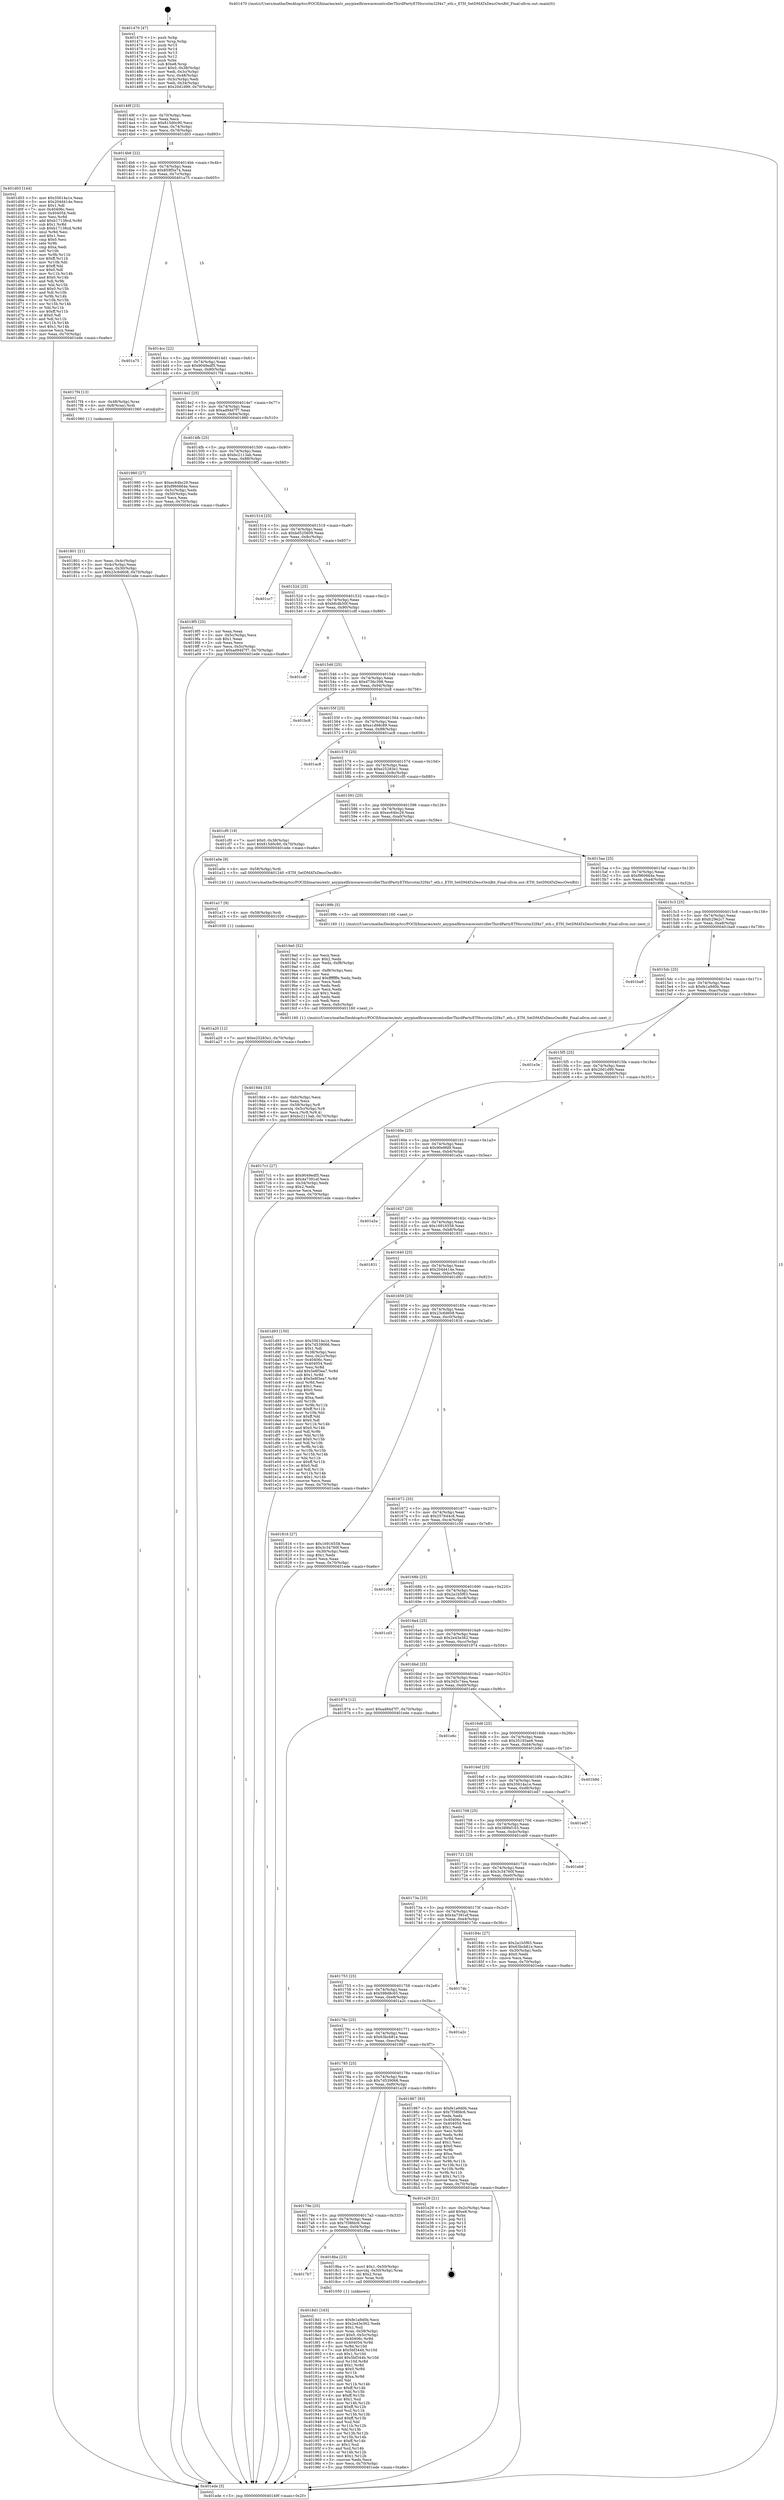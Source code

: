 digraph "0x401470" {
  label = "0x401470 (/mnt/c/Users/mathe/Desktop/tcc/POCII/binaries/extr_anypixelfirmwarecontrollerThirdPartyETHsrcstm32f4x7_eth.c_ETH_SetDMATxDescOwnBit_Final-ollvm.out::main(0))"
  labelloc = "t"
  node[shape=record]

  Entry [label="",width=0.3,height=0.3,shape=circle,fillcolor=black,style=filled]
  "0x40149f" [label="{
     0x40149f [23]\l
     | [instrs]\l
     &nbsp;&nbsp;0x40149f \<+3\>: mov -0x70(%rbp),%eax\l
     &nbsp;&nbsp;0x4014a2 \<+2\>: mov %eax,%ecx\l
     &nbsp;&nbsp;0x4014a4 \<+6\>: sub $0x815d0c90,%ecx\l
     &nbsp;&nbsp;0x4014aa \<+3\>: mov %eax,-0x74(%rbp)\l
     &nbsp;&nbsp;0x4014ad \<+3\>: mov %ecx,-0x78(%rbp)\l
     &nbsp;&nbsp;0x4014b0 \<+6\>: je 0000000000401d03 \<main+0x893\>\l
  }"]
  "0x401d03" [label="{
     0x401d03 [144]\l
     | [instrs]\l
     &nbsp;&nbsp;0x401d03 \<+5\>: mov $0x35614a1e,%eax\l
     &nbsp;&nbsp;0x401d08 \<+5\>: mov $0x204d414e,%ecx\l
     &nbsp;&nbsp;0x401d0d \<+2\>: mov $0x1,%dl\l
     &nbsp;&nbsp;0x401d0f \<+7\>: mov 0x40406c,%esi\l
     &nbsp;&nbsp;0x401d16 \<+7\>: mov 0x404054,%edi\l
     &nbsp;&nbsp;0x401d1d \<+3\>: mov %esi,%r8d\l
     &nbsp;&nbsp;0x401d20 \<+7\>: add $0xb17138cd,%r8d\l
     &nbsp;&nbsp;0x401d27 \<+4\>: sub $0x1,%r8d\l
     &nbsp;&nbsp;0x401d2b \<+7\>: sub $0xb17138cd,%r8d\l
     &nbsp;&nbsp;0x401d32 \<+4\>: imul %r8d,%esi\l
     &nbsp;&nbsp;0x401d36 \<+3\>: and $0x1,%esi\l
     &nbsp;&nbsp;0x401d39 \<+3\>: cmp $0x0,%esi\l
     &nbsp;&nbsp;0x401d3c \<+4\>: sete %r9b\l
     &nbsp;&nbsp;0x401d40 \<+3\>: cmp $0xa,%edi\l
     &nbsp;&nbsp;0x401d43 \<+4\>: setl %r10b\l
     &nbsp;&nbsp;0x401d47 \<+3\>: mov %r9b,%r11b\l
     &nbsp;&nbsp;0x401d4a \<+4\>: xor $0xff,%r11b\l
     &nbsp;&nbsp;0x401d4e \<+3\>: mov %r10b,%bl\l
     &nbsp;&nbsp;0x401d51 \<+3\>: xor $0xff,%bl\l
     &nbsp;&nbsp;0x401d54 \<+3\>: xor $0x0,%dl\l
     &nbsp;&nbsp;0x401d57 \<+3\>: mov %r11b,%r14b\l
     &nbsp;&nbsp;0x401d5a \<+4\>: and $0x0,%r14b\l
     &nbsp;&nbsp;0x401d5e \<+3\>: and %dl,%r9b\l
     &nbsp;&nbsp;0x401d61 \<+3\>: mov %bl,%r15b\l
     &nbsp;&nbsp;0x401d64 \<+4\>: and $0x0,%r15b\l
     &nbsp;&nbsp;0x401d68 \<+3\>: and %dl,%r10b\l
     &nbsp;&nbsp;0x401d6b \<+3\>: or %r9b,%r14b\l
     &nbsp;&nbsp;0x401d6e \<+3\>: or %r10b,%r15b\l
     &nbsp;&nbsp;0x401d71 \<+3\>: xor %r15b,%r14b\l
     &nbsp;&nbsp;0x401d74 \<+3\>: or %bl,%r11b\l
     &nbsp;&nbsp;0x401d77 \<+4\>: xor $0xff,%r11b\l
     &nbsp;&nbsp;0x401d7b \<+3\>: or $0x0,%dl\l
     &nbsp;&nbsp;0x401d7e \<+3\>: and %dl,%r11b\l
     &nbsp;&nbsp;0x401d81 \<+3\>: or %r11b,%r14b\l
     &nbsp;&nbsp;0x401d84 \<+4\>: test $0x1,%r14b\l
     &nbsp;&nbsp;0x401d88 \<+3\>: cmovne %ecx,%eax\l
     &nbsp;&nbsp;0x401d8b \<+3\>: mov %eax,-0x70(%rbp)\l
     &nbsp;&nbsp;0x401d8e \<+5\>: jmp 0000000000401ede \<main+0xa6e\>\l
  }"]
  "0x4014b6" [label="{
     0x4014b6 [22]\l
     | [instrs]\l
     &nbsp;&nbsp;0x4014b6 \<+5\>: jmp 00000000004014bb \<main+0x4b\>\l
     &nbsp;&nbsp;0x4014bb \<+3\>: mov -0x74(%rbp),%eax\l
     &nbsp;&nbsp;0x4014be \<+5\>: sub $0x859f5a74,%eax\l
     &nbsp;&nbsp;0x4014c3 \<+3\>: mov %eax,-0x7c(%rbp)\l
     &nbsp;&nbsp;0x4014c6 \<+6\>: je 0000000000401a75 \<main+0x605\>\l
  }"]
  Exit [label="",width=0.3,height=0.3,shape=circle,fillcolor=black,style=filled,peripheries=2]
  "0x401a75" [label="{
     0x401a75\l
  }", style=dashed]
  "0x4014cc" [label="{
     0x4014cc [22]\l
     | [instrs]\l
     &nbsp;&nbsp;0x4014cc \<+5\>: jmp 00000000004014d1 \<main+0x61\>\l
     &nbsp;&nbsp;0x4014d1 \<+3\>: mov -0x74(%rbp),%eax\l
     &nbsp;&nbsp;0x4014d4 \<+5\>: sub $0x9049edf5,%eax\l
     &nbsp;&nbsp;0x4014d9 \<+3\>: mov %eax,-0x80(%rbp)\l
     &nbsp;&nbsp;0x4014dc \<+6\>: je 00000000004017f4 \<main+0x384\>\l
  }"]
  "0x401a20" [label="{
     0x401a20 [12]\l
     | [instrs]\l
     &nbsp;&nbsp;0x401a20 \<+7\>: movl $0xe25283e1,-0x70(%rbp)\l
     &nbsp;&nbsp;0x401a27 \<+5\>: jmp 0000000000401ede \<main+0xa6e\>\l
  }"]
  "0x4017f4" [label="{
     0x4017f4 [13]\l
     | [instrs]\l
     &nbsp;&nbsp;0x4017f4 \<+4\>: mov -0x48(%rbp),%rax\l
     &nbsp;&nbsp;0x4017f8 \<+4\>: mov 0x8(%rax),%rdi\l
     &nbsp;&nbsp;0x4017fc \<+5\>: call 0000000000401060 \<atoi@plt\>\l
     | [calls]\l
     &nbsp;&nbsp;0x401060 \{1\} (unknown)\l
  }"]
  "0x4014e2" [label="{
     0x4014e2 [25]\l
     | [instrs]\l
     &nbsp;&nbsp;0x4014e2 \<+5\>: jmp 00000000004014e7 \<main+0x77\>\l
     &nbsp;&nbsp;0x4014e7 \<+3\>: mov -0x74(%rbp),%eax\l
     &nbsp;&nbsp;0x4014ea \<+5\>: sub $0xad94d7f7,%eax\l
     &nbsp;&nbsp;0x4014ef \<+6\>: mov %eax,-0x84(%rbp)\l
     &nbsp;&nbsp;0x4014f5 \<+6\>: je 0000000000401980 \<main+0x510\>\l
  }"]
  "0x401a17" [label="{
     0x401a17 [9]\l
     | [instrs]\l
     &nbsp;&nbsp;0x401a17 \<+4\>: mov -0x58(%rbp),%rdi\l
     &nbsp;&nbsp;0x401a1b \<+5\>: call 0000000000401030 \<free@plt\>\l
     | [calls]\l
     &nbsp;&nbsp;0x401030 \{1\} (unknown)\l
  }"]
  "0x401980" [label="{
     0x401980 [27]\l
     | [instrs]\l
     &nbsp;&nbsp;0x401980 \<+5\>: mov $0xec64bc29,%eax\l
     &nbsp;&nbsp;0x401985 \<+5\>: mov $0xf960664e,%ecx\l
     &nbsp;&nbsp;0x40198a \<+3\>: mov -0x5c(%rbp),%edx\l
     &nbsp;&nbsp;0x40198d \<+3\>: cmp -0x50(%rbp),%edx\l
     &nbsp;&nbsp;0x401990 \<+3\>: cmovl %ecx,%eax\l
     &nbsp;&nbsp;0x401993 \<+3\>: mov %eax,-0x70(%rbp)\l
     &nbsp;&nbsp;0x401996 \<+5\>: jmp 0000000000401ede \<main+0xa6e\>\l
  }"]
  "0x4014fb" [label="{
     0x4014fb [25]\l
     | [instrs]\l
     &nbsp;&nbsp;0x4014fb \<+5\>: jmp 0000000000401500 \<main+0x90\>\l
     &nbsp;&nbsp;0x401500 \<+3\>: mov -0x74(%rbp),%eax\l
     &nbsp;&nbsp;0x401503 \<+5\>: sub $0xbc2113ab,%eax\l
     &nbsp;&nbsp;0x401508 \<+6\>: mov %eax,-0x88(%rbp)\l
     &nbsp;&nbsp;0x40150e \<+6\>: je 00000000004019f5 \<main+0x585\>\l
  }"]
  "0x4019d4" [label="{
     0x4019d4 [33]\l
     | [instrs]\l
     &nbsp;&nbsp;0x4019d4 \<+6\>: mov -0xfc(%rbp),%ecx\l
     &nbsp;&nbsp;0x4019da \<+3\>: imul %eax,%ecx\l
     &nbsp;&nbsp;0x4019dd \<+4\>: mov -0x58(%rbp),%r8\l
     &nbsp;&nbsp;0x4019e1 \<+4\>: movslq -0x5c(%rbp),%r9\l
     &nbsp;&nbsp;0x4019e5 \<+4\>: mov %ecx,(%r8,%r9,4)\l
     &nbsp;&nbsp;0x4019e9 \<+7\>: movl $0xbc2113ab,-0x70(%rbp)\l
     &nbsp;&nbsp;0x4019f0 \<+5\>: jmp 0000000000401ede \<main+0xa6e\>\l
  }"]
  "0x4019f5" [label="{
     0x4019f5 [25]\l
     | [instrs]\l
     &nbsp;&nbsp;0x4019f5 \<+2\>: xor %eax,%eax\l
     &nbsp;&nbsp;0x4019f7 \<+3\>: mov -0x5c(%rbp),%ecx\l
     &nbsp;&nbsp;0x4019fa \<+3\>: sub $0x1,%eax\l
     &nbsp;&nbsp;0x4019fd \<+2\>: sub %eax,%ecx\l
     &nbsp;&nbsp;0x4019ff \<+3\>: mov %ecx,-0x5c(%rbp)\l
     &nbsp;&nbsp;0x401a02 \<+7\>: movl $0xad94d7f7,-0x70(%rbp)\l
     &nbsp;&nbsp;0x401a09 \<+5\>: jmp 0000000000401ede \<main+0xa6e\>\l
  }"]
  "0x401514" [label="{
     0x401514 [25]\l
     | [instrs]\l
     &nbsp;&nbsp;0x401514 \<+5\>: jmp 0000000000401519 \<main+0xa9\>\l
     &nbsp;&nbsp;0x401519 \<+3\>: mov -0x74(%rbp),%eax\l
     &nbsp;&nbsp;0x40151c \<+5\>: sub $0xbd525609,%eax\l
     &nbsp;&nbsp;0x401521 \<+6\>: mov %eax,-0x8c(%rbp)\l
     &nbsp;&nbsp;0x401527 \<+6\>: je 0000000000401cc7 \<main+0x857\>\l
  }"]
  "0x4019a0" [label="{
     0x4019a0 [52]\l
     | [instrs]\l
     &nbsp;&nbsp;0x4019a0 \<+2\>: xor %ecx,%ecx\l
     &nbsp;&nbsp;0x4019a2 \<+5\>: mov $0x2,%edx\l
     &nbsp;&nbsp;0x4019a7 \<+6\>: mov %edx,-0xf8(%rbp)\l
     &nbsp;&nbsp;0x4019ad \<+1\>: cltd\l
     &nbsp;&nbsp;0x4019ae \<+6\>: mov -0xf8(%rbp),%esi\l
     &nbsp;&nbsp;0x4019b4 \<+2\>: idiv %esi\l
     &nbsp;&nbsp;0x4019b6 \<+6\>: imul $0xfffffffe,%edx,%edx\l
     &nbsp;&nbsp;0x4019bc \<+2\>: mov %ecx,%edi\l
     &nbsp;&nbsp;0x4019be \<+2\>: sub %edx,%edi\l
     &nbsp;&nbsp;0x4019c0 \<+2\>: mov %ecx,%edx\l
     &nbsp;&nbsp;0x4019c2 \<+3\>: sub $0x1,%edx\l
     &nbsp;&nbsp;0x4019c5 \<+2\>: add %edx,%edi\l
     &nbsp;&nbsp;0x4019c7 \<+2\>: sub %edi,%ecx\l
     &nbsp;&nbsp;0x4019c9 \<+6\>: mov %ecx,-0xfc(%rbp)\l
     &nbsp;&nbsp;0x4019cf \<+5\>: call 0000000000401160 \<next_i\>\l
     | [calls]\l
     &nbsp;&nbsp;0x401160 \{1\} (/mnt/c/Users/mathe/Desktop/tcc/POCII/binaries/extr_anypixelfirmwarecontrollerThirdPartyETHsrcstm32f4x7_eth.c_ETH_SetDMATxDescOwnBit_Final-ollvm.out::next_i)\l
  }"]
  "0x401cc7" [label="{
     0x401cc7\l
  }", style=dashed]
  "0x40152d" [label="{
     0x40152d [25]\l
     | [instrs]\l
     &nbsp;&nbsp;0x40152d \<+5\>: jmp 0000000000401532 \<main+0xc2\>\l
     &nbsp;&nbsp;0x401532 \<+3\>: mov -0x74(%rbp),%eax\l
     &nbsp;&nbsp;0x401535 \<+5\>: sub $0xbfcdb50f,%eax\l
     &nbsp;&nbsp;0x40153a \<+6\>: mov %eax,-0x90(%rbp)\l
     &nbsp;&nbsp;0x401540 \<+6\>: je 0000000000401cdf \<main+0x86f\>\l
  }"]
  "0x4018d1" [label="{
     0x4018d1 [163]\l
     | [instrs]\l
     &nbsp;&nbsp;0x4018d1 \<+5\>: mov $0xfe1a9d0b,%ecx\l
     &nbsp;&nbsp;0x4018d6 \<+5\>: mov $0x2e43e362,%edx\l
     &nbsp;&nbsp;0x4018db \<+3\>: mov $0x1,%sil\l
     &nbsp;&nbsp;0x4018de \<+4\>: mov %rax,-0x58(%rbp)\l
     &nbsp;&nbsp;0x4018e2 \<+7\>: movl $0x0,-0x5c(%rbp)\l
     &nbsp;&nbsp;0x4018e9 \<+8\>: mov 0x40406c,%r8d\l
     &nbsp;&nbsp;0x4018f1 \<+8\>: mov 0x404054,%r9d\l
     &nbsp;&nbsp;0x4018f9 \<+3\>: mov %r8d,%r10d\l
     &nbsp;&nbsp;0x4018fc \<+7\>: sub $0x5bf344b,%r10d\l
     &nbsp;&nbsp;0x401903 \<+4\>: sub $0x1,%r10d\l
     &nbsp;&nbsp;0x401907 \<+7\>: add $0x5bf344b,%r10d\l
     &nbsp;&nbsp;0x40190e \<+4\>: imul %r10d,%r8d\l
     &nbsp;&nbsp;0x401912 \<+4\>: and $0x1,%r8d\l
     &nbsp;&nbsp;0x401916 \<+4\>: cmp $0x0,%r8d\l
     &nbsp;&nbsp;0x40191a \<+4\>: sete %r11b\l
     &nbsp;&nbsp;0x40191e \<+4\>: cmp $0xa,%r9d\l
     &nbsp;&nbsp;0x401922 \<+3\>: setl %bl\l
     &nbsp;&nbsp;0x401925 \<+3\>: mov %r11b,%r14b\l
     &nbsp;&nbsp;0x401928 \<+4\>: xor $0xff,%r14b\l
     &nbsp;&nbsp;0x40192c \<+3\>: mov %bl,%r15b\l
     &nbsp;&nbsp;0x40192f \<+4\>: xor $0xff,%r15b\l
     &nbsp;&nbsp;0x401933 \<+4\>: xor $0x1,%sil\l
     &nbsp;&nbsp;0x401937 \<+3\>: mov %r14b,%r12b\l
     &nbsp;&nbsp;0x40193a \<+4\>: and $0xff,%r12b\l
     &nbsp;&nbsp;0x40193e \<+3\>: and %sil,%r11b\l
     &nbsp;&nbsp;0x401941 \<+3\>: mov %r15b,%r13b\l
     &nbsp;&nbsp;0x401944 \<+4\>: and $0xff,%r13b\l
     &nbsp;&nbsp;0x401948 \<+3\>: and %sil,%bl\l
     &nbsp;&nbsp;0x40194b \<+3\>: or %r11b,%r12b\l
     &nbsp;&nbsp;0x40194e \<+3\>: or %bl,%r13b\l
     &nbsp;&nbsp;0x401951 \<+3\>: xor %r13b,%r12b\l
     &nbsp;&nbsp;0x401954 \<+3\>: or %r15b,%r14b\l
     &nbsp;&nbsp;0x401957 \<+4\>: xor $0xff,%r14b\l
     &nbsp;&nbsp;0x40195b \<+4\>: or $0x1,%sil\l
     &nbsp;&nbsp;0x40195f \<+3\>: and %sil,%r14b\l
     &nbsp;&nbsp;0x401962 \<+3\>: or %r14b,%r12b\l
     &nbsp;&nbsp;0x401965 \<+4\>: test $0x1,%r12b\l
     &nbsp;&nbsp;0x401969 \<+3\>: cmovne %edx,%ecx\l
     &nbsp;&nbsp;0x40196c \<+3\>: mov %ecx,-0x70(%rbp)\l
     &nbsp;&nbsp;0x40196f \<+5\>: jmp 0000000000401ede \<main+0xa6e\>\l
  }"]
  "0x401cdf" [label="{
     0x401cdf\l
  }", style=dashed]
  "0x401546" [label="{
     0x401546 [25]\l
     | [instrs]\l
     &nbsp;&nbsp;0x401546 \<+5\>: jmp 000000000040154b \<main+0xdb\>\l
     &nbsp;&nbsp;0x40154b \<+3\>: mov -0x74(%rbp),%eax\l
     &nbsp;&nbsp;0x40154e \<+5\>: sub $0xd736c398,%eax\l
     &nbsp;&nbsp;0x401553 \<+6\>: mov %eax,-0x94(%rbp)\l
     &nbsp;&nbsp;0x401559 \<+6\>: je 0000000000401bc8 \<main+0x758\>\l
  }"]
  "0x4017b7" [label="{
     0x4017b7\l
  }", style=dashed]
  "0x401bc8" [label="{
     0x401bc8\l
  }", style=dashed]
  "0x40155f" [label="{
     0x40155f [25]\l
     | [instrs]\l
     &nbsp;&nbsp;0x40155f \<+5\>: jmp 0000000000401564 \<main+0xf4\>\l
     &nbsp;&nbsp;0x401564 \<+3\>: mov -0x74(%rbp),%eax\l
     &nbsp;&nbsp;0x401567 \<+5\>: sub $0xe1d98c89,%eax\l
     &nbsp;&nbsp;0x40156c \<+6\>: mov %eax,-0x98(%rbp)\l
     &nbsp;&nbsp;0x401572 \<+6\>: je 0000000000401ac8 \<main+0x658\>\l
  }"]
  "0x4018ba" [label="{
     0x4018ba [23]\l
     | [instrs]\l
     &nbsp;&nbsp;0x4018ba \<+7\>: movl $0x1,-0x50(%rbp)\l
     &nbsp;&nbsp;0x4018c1 \<+4\>: movslq -0x50(%rbp),%rax\l
     &nbsp;&nbsp;0x4018c5 \<+4\>: shl $0x2,%rax\l
     &nbsp;&nbsp;0x4018c9 \<+3\>: mov %rax,%rdi\l
     &nbsp;&nbsp;0x4018cc \<+5\>: call 0000000000401050 \<malloc@plt\>\l
     | [calls]\l
     &nbsp;&nbsp;0x401050 \{1\} (unknown)\l
  }"]
  "0x401ac8" [label="{
     0x401ac8\l
  }", style=dashed]
  "0x401578" [label="{
     0x401578 [25]\l
     | [instrs]\l
     &nbsp;&nbsp;0x401578 \<+5\>: jmp 000000000040157d \<main+0x10d\>\l
     &nbsp;&nbsp;0x40157d \<+3\>: mov -0x74(%rbp),%eax\l
     &nbsp;&nbsp;0x401580 \<+5\>: sub $0xe25283e1,%eax\l
     &nbsp;&nbsp;0x401585 \<+6\>: mov %eax,-0x9c(%rbp)\l
     &nbsp;&nbsp;0x40158b \<+6\>: je 0000000000401cf0 \<main+0x880\>\l
  }"]
  "0x40179e" [label="{
     0x40179e [25]\l
     | [instrs]\l
     &nbsp;&nbsp;0x40179e \<+5\>: jmp 00000000004017a3 \<main+0x333\>\l
     &nbsp;&nbsp;0x4017a3 \<+3\>: mov -0x74(%rbp),%eax\l
     &nbsp;&nbsp;0x4017a6 \<+5\>: sub $0x7f38fdc6,%eax\l
     &nbsp;&nbsp;0x4017ab \<+6\>: mov %eax,-0xf4(%rbp)\l
     &nbsp;&nbsp;0x4017b1 \<+6\>: je 00000000004018ba \<main+0x44a\>\l
  }"]
  "0x401cf0" [label="{
     0x401cf0 [19]\l
     | [instrs]\l
     &nbsp;&nbsp;0x401cf0 \<+7\>: movl $0x0,-0x38(%rbp)\l
     &nbsp;&nbsp;0x401cf7 \<+7\>: movl $0x815d0c90,-0x70(%rbp)\l
     &nbsp;&nbsp;0x401cfe \<+5\>: jmp 0000000000401ede \<main+0xa6e\>\l
  }"]
  "0x401591" [label="{
     0x401591 [25]\l
     | [instrs]\l
     &nbsp;&nbsp;0x401591 \<+5\>: jmp 0000000000401596 \<main+0x126\>\l
     &nbsp;&nbsp;0x401596 \<+3\>: mov -0x74(%rbp),%eax\l
     &nbsp;&nbsp;0x401599 \<+5\>: sub $0xec64bc29,%eax\l
     &nbsp;&nbsp;0x40159e \<+6\>: mov %eax,-0xa0(%rbp)\l
     &nbsp;&nbsp;0x4015a4 \<+6\>: je 0000000000401a0e \<main+0x59e\>\l
  }"]
  "0x401e29" [label="{
     0x401e29 [21]\l
     | [instrs]\l
     &nbsp;&nbsp;0x401e29 \<+3\>: mov -0x2c(%rbp),%eax\l
     &nbsp;&nbsp;0x401e2c \<+7\>: add $0xe8,%rsp\l
     &nbsp;&nbsp;0x401e33 \<+1\>: pop %rbx\l
     &nbsp;&nbsp;0x401e34 \<+2\>: pop %r12\l
     &nbsp;&nbsp;0x401e36 \<+2\>: pop %r13\l
     &nbsp;&nbsp;0x401e38 \<+2\>: pop %r14\l
     &nbsp;&nbsp;0x401e3a \<+2\>: pop %r15\l
     &nbsp;&nbsp;0x401e3c \<+1\>: pop %rbp\l
     &nbsp;&nbsp;0x401e3d \<+1\>: ret\l
  }"]
  "0x401a0e" [label="{
     0x401a0e [9]\l
     | [instrs]\l
     &nbsp;&nbsp;0x401a0e \<+4\>: mov -0x58(%rbp),%rdi\l
     &nbsp;&nbsp;0x401a12 \<+5\>: call 0000000000401240 \<ETH_SetDMATxDescOwnBit\>\l
     | [calls]\l
     &nbsp;&nbsp;0x401240 \{1\} (/mnt/c/Users/mathe/Desktop/tcc/POCII/binaries/extr_anypixelfirmwarecontrollerThirdPartyETHsrcstm32f4x7_eth.c_ETH_SetDMATxDescOwnBit_Final-ollvm.out::ETH_SetDMATxDescOwnBit)\l
  }"]
  "0x4015aa" [label="{
     0x4015aa [25]\l
     | [instrs]\l
     &nbsp;&nbsp;0x4015aa \<+5\>: jmp 00000000004015af \<main+0x13f\>\l
     &nbsp;&nbsp;0x4015af \<+3\>: mov -0x74(%rbp),%eax\l
     &nbsp;&nbsp;0x4015b2 \<+5\>: sub $0xf960664e,%eax\l
     &nbsp;&nbsp;0x4015b7 \<+6\>: mov %eax,-0xa4(%rbp)\l
     &nbsp;&nbsp;0x4015bd \<+6\>: je 000000000040199b \<main+0x52b\>\l
  }"]
  "0x401785" [label="{
     0x401785 [25]\l
     | [instrs]\l
     &nbsp;&nbsp;0x401785 \<+5\>: jmp 000000000040178a \<main+0x31a\>\l
     &nbsp;&nbsp;0x40178a \<+3\>: mov -0x74(%rbp),%eax\l
     &nbsp;&nbsp;0x40178d \<+5\>: sub $0x7d539066,%eax\l
     &nbsp;&nbsp;0x401792 \<+6\>: mov %eax,-0xf0(%rbp)\l
     &nbsp;&nbsp;0x401798 \<+6\>: je 0000000000401e29 \<main+0x9b9\>\l
  }"]
  "0x40199b" [label="{
     0x40199b [5]\l
     | [instrs]\l
     &nbsp;&nbsp;0x40199b \<+5\>: call 0000000000401160 \<next_i\>\l
     | [calls]\l
     &nbsp;&nbsp;0x401160 \{1\} (/mnt/c/Users/mathe/Desktop/tcc/POCII/binaries/extr_anypixelfirmwarecontrollerThirdPartyETHsrcstm32f4x7_eth.c_ETH_SetDMATxDescOwnBit_Final-ollvm.out::next_i)\l
  }"]
  "0x4015c3" [label="{
     0x4015c3 [25]\l
     | [instrs]\l
     &nbsp;&nbsp;0x4015c3 \<+5\>: jmp 00000000004015c8 \<main+0x158\>\l
     &nbsp;&nbsp;0x4015c8 \<+3\>: mov -0x74(%rbp),%eax\l
     &nbsp;&nbsp;0x4015cb \<+5\>: sub $0xfc29e2c7,%eax\l
     &nbsp;&nbsp;0x4015d0 \<+6\>: mov %eax,-0xa8(%rbp)\l
     &nbsp;&nbsp;0x4015d6 \<+6\>: je 0000000000401ba9 \<main+0x739\>\l
  }"]
  "0x401867" [label="{
     0x401867 [83]\l
     | [instrs]\l
     &nbsp;&nbsp;0x401867 \<+5\>: mov $0xfe1a9d0b,%eax\l
     &nbsp;&nbsp;0x40186c \<+5\>: mov $0x7f38fdc6,%ecx\l
     &nbsp;&nbsp;0x401871 \<+2\>: xor %edx,%edx\l
     &nbsp;&nbsp;0x401873 \<+7\>: mov 0x40406c,%esi\l
     &nbsp;&nbsp;0x40187a \<+7\>: mov 0x404054,%edi\l
     &nbsp;&nbsp;0x401881 \<+3\>: sub $0x1,%edx\l
     &nbsp;&nbsp;0x401884 \<+3\>: mov %esi,%r8d\l
     &nbsp;&nbsp;0x401887 \<+3\>: add %edx,%r8d\l
     &nbsp;&nbsp;0x40188a \<+4\>: imul %r8d,%esi\l
     &nbsp;&nbsp;0x40188e \<+3\>: and $0x1,%esi\l
     &nbsp;&nbsp;0x401891 \<+3\>: cmp $0x0,%esi\l
     &nbsp;&nbsp;0x401894 \<+4\>: sete %r9b\l
     &nbsp;&nbsp;0x401898 \<+3\>: cmp $0xa,%edi\l
     &nbsp;&nbsp;0x40189b \<+4\>: setl %r10b\l
     &nbsp;&nbsp;0x40189f \<+3\>: mov %r9b,%r11b\l
     &nbsp;&nbsp;0x4018a2 \<+3\>: and %r10b,%r11b\l
     &nbsp;&nbsp;0x4018a5 \<+3\>: xor %r10b,%r9b\l
     &nbsp;&nbsp;0x4018a8 \<+3\>: or %r9b,%r11b\l
     &nbsp;&nbsp;0x4018ab \<+4\>: test $0x1,%r11b\l
     &nbsp;&nbsp;0x4018af \<+3\>: cmovne %ecx,%eax\l
     &nbsp;&nbsp;0x4018b2 \<+3\>: mov %eax,-0x70(%rbp)\l
     &nbsp;&nbsp;0x4018b5 \<+5\>: jmp 0000000000401ede \<main+0xa6e\>\l
  }"]
  "0x401ba9" [label="{
     0x401ba9\l
  }", style=dashed]
  "0x4015dc" [label="{
     0x4015dc [25]\l
     | [instrs]\l
     &nbsp;&nbsp;0x4015dc \<+5\>: jmp 00000000004015e1 \<main+0x171\>\l
     &nbsp;&nbsp;0x4015e1 \<+3\>: mov -0x74(%rbp),%eax\l
     &nbsp;&nbsp;0x4015e4 \<+5\>: sub $0xfe1a9d0b,%eax\l
     &nbsp;&nbsp;0x4015e9 \<+6\>: mov %eax,-0xac(%rbp)\l
     &nbsp;&nbsp;0x4015ef \<+6\>: je 0000000000401e3e \<main+0x9ce\>\l
  }"]
  "0x40176c" [label="{
     0x40176c [25]\l
     | [instrs]\l
     &nbsp;&nbsp;0x40176c \<+5\>: jmp 0000000000401771 \<main+0x301\>\l
     &nbsp;&nbsp;0x401771 \<+3\>: mov -0x74(%rbp),%eax\l
     &nbsp;&nbsp;0x401774 \<+5\>: sub $0x63bcb81e,%eax\l
     &nbsp;&nbsp;0x401779 \<+6\>: mov %eax,-0xec(%rbp)\l
     &nbsp;&nbsp;0x40177f \<+6\>: je 0000000000401867 \<main+0x3f7\>\l
  }"]
  "0x401e3e" [label="{
     0x401e3e\l
  }", style=dashed]
  "0x4015f5" [label="{
     0x4015f5 [25]\l
     | [instrs]\l
     &nbsp;&nbsp;0x4015f5 \<+5\>: jmp 00000000004015fa \<main+0x18a\>\l
     &nbsp;&nbsp;0x4015fa \<+3\>: mov -0x74(%rbp),%eax\l
     &nbsp;&nbsp;0x4015fd \<+5\>: sub $0x20d1d99,%eax\l
     &nbsp;&nbsp;0x401602 \<+6\>: mov %eax,-0xb0(%rbp)\l
     &nbsp;&nbsp;0x401608 \<+6\>: je 00000000004017c1 \<main+0x351\>\l
  }"]
  "0x401a2c" [label="{
     0x401a2c\l
  }", style=dashed]
  "0x4017c1" [label="{
     0x4017c1 [27]\l
     | [instrs]\l
     &nbsp;&nbsp;0x4017c1 \<+5\>: mov $0x9049edf5,%eax\l
     &nbsp;&nbsp;0x4017c6 \<+5\>: mov $0x4a7391ef,%ecx\l
     &nbsp;&nbsp;0x4017cb \<+3\>: mov -0x34(%rbp),%edx\l
     &nbsp;&nbsp;0x4017ce \<+3\>: cmp $0x2,%edx\l
     &nbsp;&nbsp;0x4017d1 \<+3\>: cmovne %ecx,%eax\l
     &nbsp;&nbsp;0x4017d4 \<+3\>: mov %eax,-0x70(%rbp)\l
     &nbsp;&nbsp;0x4017d7 \<+5\>: jmp 0000000000401ede \<main+0xa6e\>\l
  }"]
  "0x40160e" [label="{
     0x40160e [25]\l
     | [instrs]\l
     &nbsp;&nbsp;0x40160e \<+5\>: jmp 0000000000401613 \<main+0x1a3\>\l
     &nbsp;&nbsp;0x401613 \<+3\>: mov -0x74(%rbp),%eax\l
     &nbsp;&nbsp;0x401616 \<+5\>: sub $0x90e9fd9,%eax\l
     &nbsp;&nbsp;0x40161b \<+6\>: mov %eax,-0xb4(%rbp)\l
     &nbsp;&nbsp;0x401621 \<+6\>: je 0000000000401a5a \<main+0x5ea\>\l
  }"]
  "0x401ede" [label="{
     0x401ede [5]\l
     | [instrs]\l
     &nbsp;&nbsp;0x401ede \<+5\>: jmp 000000000040149f \<main+0x2f\>\l
  }"]
  "0x401470" [label="{
     0x401470 [47]\l
     | [instrs]\l
     &nbsp;&nbsp;0x401470 \<+1\>: push %rbp\l
     &nbsp;&nbsp;0x401471 \<+3\>: mov %rsp,%rbp\l
     &nbsp;&nbsp;0x401474 \<+2\>: push %r15\l
     &nbsp;&nbsp;0x401476 \<+2\>: push %r14\l
     &nbsp;&nbsp;0x401478 \<+2\>: push %r13\l
     &nbsp;&nbsp;0x40147a \<+2\>: push %r12\l
     &nbsp;&nbsp;0x40147c \<+1\>: push %rbx\l
     &nbsp;&nbsp;0x40147d \<+7\>: sub $0xe8,%rsp\l
     &nbsp;&nbsp;0x401484 \<+7\>: movl $0x0,-0x38(%rbp)\l
     &nbsp;&nbsp;0x40148b \<+3\>: mov %edi,-0x3c(%rbp)\l
     &nbsp;&nbsp;0x40148e \<+4\>: mov %rsi,-0x48(%rbp)\l
     &nbsp;&nbsp;0x401492 \<+3\>: mov -0x3c(%rbp),%edi\l
     &nbsp;&nbsp;0x401495 \<+3\>: mov %edi,-0x34(%rbp)\l
     &nbsp;&nbsp;0x401498 \<+7\>: movl $0x20d1d99,-0x70(%rbp)\l
  }"]
  "0x401801" [label="{
     0x401801 [21]\l
     | [instrs]\l
     &nbsp;&nbsp;0x401801 \<+3\>: mov %eax,-0x4c(%rbp)\l
     &nbsp;&nbsp;0x401804 \<+3\>: mov -0x4c(%rbp),%eax\l
     &nbsp;&nbsp;0x401807 \<+3\>: mov %eax,-0x30(%rbp)\l
     &nbsp;&nbsp;0x40180a \<+7\>: movl $0x23c6d608,-0x70(%rbp)\l
     &nbsp;&nbsp;0x401811 \<+5\>: jmp 0000000000401ede \<main+0xa6e\>\l
  }"]
  "0x401753" [label="{
     0x401753 [25]\l
     | [instrs]\l
     &nbsp;&nbsp;0x401753 \<+5\>: jmp 0000000000401758 \<main+0x2e8\>\l
     &nbsp;&nbsp;0x401758 \<+3\>: mov -0x74(%rbp),%eax\l
     &nbsp;&nbsp;0x40175b \<+5\>: sub $0x598d8c65,%eax\l
     &nbsp;&nbsp;0x401760 \<+6\>: mov %eax,-0xe8(%rbp)\l
     &nbsp;&nbsp;0x401766 \<+6\>: je 0000000000401a2c \<main+0x5bc\>\l
  }"]
  "0x401a5a" [label="{
     0x401a5a\l
  }", style=dashed]
  "0x401627" [label="{
     0x401627 [25]\l
     | [instrs]\l
     &nbsp;&nbsp;0x401627 \<+5\>: jmp 000000000040162c \<main+0x1bc\>\l
     &nbsp;&nbsp;0x40162c \<+3\>: mov -0x74(%rbp),%eax\l
     &nbsp;&nbsp;0x40162f \<+5\>: sub $0x16916558,%eax\l
     &nbsp;&nbsp;0x401634 \<+6\>: mov %eax,-0xb8(%rbp)\l
     &nbsp;&nbsp;0x40163a \<+6\>: je 0000000000401831 \<main+0x3c1\>\l
  }"]
  "0x4017dc" [label="{
     0x4017dc\l
  }", style=dashed]
  "0x401831" [label="{
     0x401831\l
  }", style=dashed]
  "0x401640" [label="{
     0x401640 [25]\l
     | [instrs]\l
     &nbsp;&nbsp;0x401640 \<+5\>: jmp 0000000000401645 \<main+0x1d5\>\l
     &nbsp;&nbsp;0x401645 \<+3\>: mov -0x74(%rbp),%eax\l
     &nbsp;&nbsp;0x401648 \<+5\>: sub $0x204d414e,%eax\l
     &nbsp;&nbsp;0x40164d \<+6\>: mov %eax,-0xbc(%rbp)\l
     &nbsp;&nbsp;0x401653 \<+6\>: je 0000000000401d93 \<main+0x923\>\l
  }"]
  "0x40173a" [label="{
     0x40173a [25]\l
     | [instrs]\l
     &nbsp;&nbsp;0x40173a \<+5\>: jmp 000000000040173f \<main+0x2cf\>\l
     &nbsp;&nbsp;0x40173f \<+3\>: mov -0x74(%rbp),%eax\l
     &nbsp;&nbsp;0x401742 \<+5\>: sub $0x4a7391ef,%eax\l
     &nbsp;&nbsp;0x401747 \<+6\>: mov %eax,-0xe4(%rbp)\l
     &nbsp;&nbsp;0x40174d \<+6\>: je 00000000004017dc \<main+0x36c\>\l
  }"]
  "0x401d93" [label="{
     0x401d93 [150]\l
     | [instrs]\l
     &nbsp;&nbsp;0x401d93 \<+5\>: mov $0x35614a1e,%eax\l
     &nbsp;&nbsp;0x401d98 \<+5\>: mov $0x7d539066,%ecx\l
     &nbsp;&nbsp;0x401d9d \<+2\>: mov $0x1,%dl\l
     &nbsp;&nbsp;0x401d9f \<+3\>: mov -0x38(%rbp),%esi\l
     &nbsp;&nbsp;0x401da2 \<+3\>: mov %esi,-0x2c(%rbp)\l
     &nbsp;&nbsp;0x401da5 \<+7\>: mov 0x40406c,%esi\l
     &nbsp;&nbsp;0x401dac \<+7\>: mov 0x404054,%edi\l
     &nbsp;&nbsp;0x401db3 \<+3\>: mov %esi,%r8d\l
     &nbsp;&nbsp;0x401db6 \<+7\>: add $0x5e8f3ea7,%r8d\l
     &nbsp;&nbsp;0x401dbd \<+4\>: sub $0x1,%r8d\l
     &nbsp;&nbsp;0x401dc1 \<+7\>: sub $0x5e8f3ea7,%r8d\l
     &nbsp;&nbsp;0x401dc8 \<+4\>: imul %r8d,%esi\l
     &nbsp;&nbsp;0x401dcc \<+3\>: and $0x1,%esi\l
     &nbsp;&nbsp;0x401dcf \<+3\>: cmp $0x0,%esi\l
     &nbsp;&nbsp;0x401dd2 \<+4\>: sete %r9b\l
     &nbsp;&nbsp;0x401dd6 \<+3\>: cmp $0xa,%edi\l
     &nbsp;&nbsp;0x401dd9 \<+4\>: setl %r10b\l
     &nbsp;&nbsp;0x401ddd \<+3\>: mov %r9b,%r11b\l
     &nbsp;&nbsp;0x401de0 \<+4\>: xor $0xff,%r11b\l
     &nbsp;&nbsp;0x401de4 \<+3\>: mov %r10b,%bl\l
     &nbsp;&nbsp;0x401de7 \<+3\>: xor $0xff,%bl\l
     &nbsp;&nbsp;0x401dea \<+3\>: xor $0x0,%dl\l
     &nbsp;&nbsp;0x401ded \<+3\>: mov %r11b,%r14b\l
     &nbsp;&nbsp;0x401df0 \<+4\>: and $0x0,%r14b\l
     &nbsp;&nbsp;0x401df4 \<+3\>: and %dl,%r9b\l
     &nbsp;&nbsp;0x401df7 \<+3\>: mov %bl,%r15b\l
     &nbsp;&nbsp;0x401dfa \<+4\>: and $0x0,%r15b\l
     &nbsp;&nbsp;0x401dfe \<+3\>: and %dl,%r10b\l
     &nbsp;&nbsp;0x401e01 \<+3\>: or %r9b,%r14b\l
     &nbsp;&nbsp;0x401e04 \<+3\>: or %r10b,%r15b\l
     &nbsp;&nbsp;0x401e07 \<+3\>: xor %r15b,%r14b\l
     &nbsp;&nbsp;0x401e0a \<+3\>: or %bl,%r11b\l
     &nbsp;&nbsp;0x401e0d \<+4\>: xor $0xff,%r11b\l
     &nbsp;&nbsp;0x401e11 \<+3\>: or $0x0,%dl\l
     &nbsp;&nbsp;0x401e14 \<+3\>: and %dl,%r11b\l
     &nbsp;&nbsp;0x401e17 \<+3\>: or %r11b,%r14b\l
     &nbsp;&nbsp;0x401e1a \<+4\>: test $0x1,%r14b\l
     &nbsp;&nbsp;0x401e1e \<+3\>: cmovne %ecx,%eax\l
     &nbsp;&nbsp;0x401e21 \<+3\>: mov %eax,-0x70(%rbp)\l
     &nbsp;&nbsp;0x401e24 \<+5\>: jmp 0000000000401ede \<main+0xa6e\>\l
  }"]
  "0x401659" [label="{
     0x401659 [25]\l
     | [instrs]\l
     &nbsp;&nbsp;0x401659 \<+5\>: jmp 000000000040165e \<main+0x1ee\>\l
     &nbsp;&nbsp;0x40165e \<+3\>: mov -0x74(%rbp),%eax\l
     &nbsp;&nbsp;0x401661 \<+5\>: sub $0x23c6d608,%eax\l
     &nbsp;&nbsp;0x401666 \<+6\>: mov %eax,-0xc0(%rbp)\l
     &nbsp;&nbsp;0x40166c \<+6\>: je 0000000000401816 \<main+0x3a6\>\l
  }"]
  "0x40184c" [label="{
     0x40184c [27]\l
     | [instrs]\l
     &nbsp;&nbsp;0x40184c \<+5\>: mov $0x2a1b5f63,%eax\l
     &nbsp;&nbsp;0x401851 \<+5\>: mov $0x63bcb81e,%ecx\l
     &nbsp;&nbsp;0x401856 \<+3\>: mov -0x30(%rbp),%edx\l
     &nbsp;&nbsp;0x401859 \<+3\>: cmp $0x0,%edx\l
     &nbsp;&nbsp;0x40185c \<+3\>: cmove %ecx,%eax\l
     &nbsp;&nbsp;0x40185f \<+3\>: mov %eax,-0x70(%rbp)\l
     &nbsp;&nbsp;0x401862 \<+5\>: jmp 0000000000401ede \<main+0xa6e\>\l
  }"]
  "0x401816" [label="{
     0x401816 [27]\l
     | [instrs]\l
     &nbsp;&nbsp;0x401816 \<+5\>: mov $0x16916558,%eax\l
     &nbsp;&nbsp;0x40181b \<+5\>: mov $0x3c34760f,%ecx\l
     &nbsp;&nbsp;0x401820 \<+3\>: mov -0x30(%rbp),%edx\l
     &nbsp;&nbsp;0x401823 \<+3\>: cmp $0x1,%edx\l
     &nbsp;&nbsp;0x401826 \<+3\>: cmovl %ecx,%eax\l
     &nbsp;&nbsp;0x401829 \<+3\>: mov %eax,-0x70(%rbp)\l
     &nbsp;&nbsp;0x40182c \<+5\>: jmp 0000000000401ede \<main+0xa6e\>\l
  }"]
  "0x401672" [label="{
     0x401672 [25]\l
     | [instrs]\l
     &nbsp;&nbsp;0x401672 \<+5\>: jmp 0000000000401677 \<main+0x207\>\l
     &nbsp;&nbsp;0x401677 \<+3\>: mov -0x74(%rbp),%eax\l
     &nbsp;&nbsp;0x40167a \<+5\>: sub $0x257644c8,%eax\l
     &nbsp;&nbsp;0x40167f \<+6\>: mov %eax,-0xc4(%rbp)\l
     &nbsp;&nbsp;0x401685 \<+6\>: je 0000000000401c58 \<main+0x7e8\>\l
  }"]
  "0x401721" [label="{
     0x401721 [25]\l
     | [instrs]\l
     &nbsp;&nbsp;0x401721 \<+5\>: jmp 0000000000401726 \<main+0x2b6\>\l
     &nbsp;&nbsp;0x401726 \<+3\>: mov -0x74(%rbp),%eax\l
     &nbsp;&nbsp;0x401729 \<+5\>: sub $0x3c34760f,%eax\l
     &nbsp;&nbsp;0x40172e \<+6\>: mov %eax,-0xe0(%rbp)\l
     &nbsp;&nbsp;0x401734 \<+6\>: je 000000000040184c \<main+0x3dc\>\l
  }"]
  "0x401c58" [label="{
     0x401c58\l
  }", style=dashed]
  "0x40168b" [label="{
     0x40168b [25]\l
     | [instrs]\l
     &nbsp;&nbsp;0x40168b \<+5\>: jmp 0000000000401690 \<main+0x220\>\l
     &nbsp;&nbsp;0x401690 \<+3\>: mov -0x74(%rbp),%eax\l
     &nbsp;&nbsp;0x401693 \<+5\>: sub $0x2a1b5f63,%eax\l
     &nbsp;&nbsp;0x401698 \<+6\>: mov %eax,-0xc8(%rbp)\l
     &nbsp;&nbsp;0x40169e \<+6\>: je 0000000000401cd3 \<main+0x863\>\l
  }"]
  "0x401eb9" [label="{
     0x401eb9\l
  }", style=dashed]
  "0x401cd3" [label="{
     0x401cd3\l
  }", style=dashed]
  "0x4016a4" [label="{
     0x4016a4 [25]\l
     | [instrs]\l
     &nbsp;&nbsp;0x4016a4 \<+5\>: jmp 00000000004016a9 \<main+0x239\>\l
     &nbsp;&nbsp;0x4016a9 \<+3\>: mov -0x74(%rbp),%eax\l
     &nbsp;&nbsp;0x4016ac \<+5\>: sub $0x2e43e362,%eax\l
     &nbsp;&nbsp;0x4016b1 \<+6\>: mov %eax,-0xcc(%rbp)\l
     &nbsp;&nbsp;0x4016b7 \<+6\>: je 0000000000401974 \<main+0x504\>\l
  }"]
  "0x401708" [label="{
     0x401708 [25]\l
     | [instrs]\l
     &nbsp;&nbsp;0x401708 \<+5\>: jmp 000000000040170d \<main+0x29d\>\l
     &nbsp;&nbsp;0x40170d \<+3\>: mov -0x74(%rbp),%eax\l
     &nbsp;&nbsp;0x401710 \<+5\>: sub $0x389bf163,%eax\l
     &nbsp;&nbsp;0x401715 \<+6\>: mov %eax,-0xdc(%rbp)\l
     &nbsp;&nbsp;0x40171b \<+6\>: je 0000000000401eb9 \<main+0xa49\>\l
  }"]
  "0x401974" [label="{
     0x401974 [12]\l
     | [instrs]\l
     &nbsp;&nbsp;0x401974 \<+7\>: movl $0xad94d7f7,-0x70(%rbp)\l
     &nbsp;&nbsp;0x40197b \<+5\>: jmp 0000000000401ede \<main+0xa6e\>\l
  }"]
  "0x4016bd" [label="{
     0x4016bd [25]\l
     | [instrs]\l
     &nbsp;&nbsp;0x4016bd \<+5\>: jmp 00000000004016c2 \<main+0x252\>\l
     &nbsp;&nbsp;0x4016c2 \<+3\>: mov -0x74(%rbp),%eax\l
     &nbsp;&nbsp;0x4016c5 \<+5\>: sub $0x345c74ea,%eax\l
     &nbsp;&nbsp;0x4016ca \<+6\>: mov %eax,-0xd0(%rbp)\l
     &nbsp;&nbsp;0x4016d0 \<+6\>: je 0000000000401e6c \<main+0x9fc\>\l
  }"]
  "0x401ed7" [label="{
     0x401ed7\l
  }", style=dashed]
  "0x401e6c" [label="{
     0x401e6c\l
  }", style=dashed]
  "0x4016d6" [label="{
     0x4016d6 [25]\l
     | [instrs]\l
     &nbsp;&nbsp;0x4016d6 \<+5\>: jmp 00000000004016db \<main+0x26b\>\l
     &nbsp;&nbsp;0x4016db \<+3\>: mov -0x74(%rbp),%eax\l
     &nbsp;&nbsp;0x4016de \<+5\>: sub $0x35193ae6,%eax\l
     &nbsp;&nbsp;0x4016e3 \<+6\>: mov %eax,-0xd4(%rbp)\l
     &nbsp;&nbsp;0x4016e9 \<+6\>: je 0000000000401b9d \<main+0x72d\>\l
  }"]
  "0x4016ef" [label="{
     0x4016ef [25]\l
     | [instrs]\l
     &nbsp;&nbsp;0x4016ef \<+5\>: jmp 00000000004016f4 \<main+0x284\>\l
     &nbsp;&nbsp;0x4016f4 \<+3\>: mov -0x74(%rbp),%eax\l
     &nbsp;&nbsp;0x4016f7 \<+5\>: sub $0x35614a1e,%eax\l
     &nbsp;&nbsp;0x4016fc \<+6\>: mov %eax,-0xd8(%rbp)\l
     &nbsp;&nbsp;0x401702 \<+6\>: je 0000000000401ed7 \<main+0xa67\>\l
  }"]
  "0x401b9d" [label="{
     0x401b9d\l
  }", style=dashed]
  Entry -> "0x401470" [label=" 1"]
  "0x40149f" -> "0x401d03" [label=" 1"]
  "0x40149f" -> "0x4014b6" [label=" 15"]
  "0x401e29" -> Exit [label=" 1"]
  "0x4014b6" -> "0x401a75" [label=" 0"]
  "0x4014b6" -> "0x4014cc" [label=" 15"]
  "0x401d93" -> "0x401ede" [label=" 1"]
  "0x4014cc" -> "0x4017f4" [label=" 1"]
  "0x4014cc" -> "0x4014e2" [label=" 14"]
  "0x401d03" -> "0x401ede" [label=" 1"]
  "0x4014e2" -> "0x401980" [label=" 2"]
  "0x4014e2" -> "0x4014fb" [label=" 12"]
  "0x401cf0" -> "0x401ede" [label=" 1"]
  "0x4014fb" -> "0x4019f5" [label=" 1"]
  "0x4014fb" -> "0x401514" [label=" 11"]
  "0x401a20" -> "0x401ede" [label=" 1"]
  "0x401514" -> "0x401cc7" [label=" 0"]
  "0x401514" -> "0x40152d" [label=" 11"]
  "0x401a17" -> "0x401a20" [label=" 1"]
  "0x40152d" -> "0x401cdf" [label=" 0"]
  "0x40152d" -> "0x401546" [label=" 11"]
  "0x401a0e" -> "0x401a17" [label=" 1"]
  "0x401546" -> "0x401bc8" [label=" 0"]
  "0x401546" -> "0x40155f" [label=" 11"]
  "0x4019f5" -> "0x401ede" [label=" 1"]
  "0x40155f" -> "0x401ac8" [label=" 0"]
  "0x40155f" -> "0x401578" [label=" 11"]
  "0x4019d4" -> "0x401ede" [label=" 1"]
  "0x401578" -> "0x401cf0" [label=" 1"]
  "0x401578" -> "0x401591" [label=" 10"]
  "0x40199b" -> "0x4019a0" [label=" 1"]
  "0x401591" -> "0x401a0e" [label=" 1"]
  "0x401591" -> "0x4015aa" [label=" 9"]
  "0x401980" -> "0x401ede" [label=" 2"]
  "0x4015aa" -> "0x40199b" [label=" 1"]
  "0x4015aa" -> "0x4015c3" [label=" 8"]
  "0x4018d1" -> "0x401ede" [label=" 1"]
  "0x4015c3" -> "0x401ba9" [label=" 0"]
  "0x4015c3" -> "0x4015dc" [label=" 8"]
  "0x4018ba" -> "0x4018d1" [label=" 1"]
  "0x4015dc" -> "0x401e3e" [label=" 0"]
  "0x4015dc" -> "0x4015f5" [label=" 8"]
  "0x40179e" -> "0x4018ba" [label=" 1"]
  "0x4015f5" -> "0x4017c1" [label=" 1"]
  "0x4015f5" -> "0x40160e" [label=" 7"]
  "0x4017c1" -> "0x401ede" [label=" 1"]
  "0x401470" -> "0x40149f" [label=" 1"]
  "0x401ede" -> "0x40149f" [label=" 15"]
  "0x4017f4" -> "0x401801" [label=" 1"]
  "0x401801" -> "0x401ede" [label=" 1"]
  "0x4019a0" -> "0x4019d4" [label=" 1"]
  "0x40160e" -> "0x401a5a" [label=" 0"]
  "0x40160e" -> "0x401627" [label=" 7"]
  "0x401785" -> "0x401e29" [label=" 1"]
  "0x401627" -> "0x401831" [label=" 0"]
  "0x401627" -> "0x401640" [label=" 7"]
  "0x401974" -> "0x401ede" [label=" 1"]
  "0x401640" -> "0x401d93" [label=" 1"]
  "0x401640" -> "0x401659" [label=" 6"]
  "0x40176c" -> "0x401785" [label=" 2"]
  "0x401659" -> "0x401816" [label=" 1"]
  "0x401659" -> "0x401672" [label=" 5"]
  "0x401816" -> "0x401ede" [label=" 1"]
  "0x40176c" -> "0x401867" [label=" 1"]
  "0x401672" -> "0x401c58" [label=" 0"]
  "0x401672" -> "0x40168b" [label=" 5"]
  "0x401753" -> "0x40176c" [label=" 3"]
  "0x40168b" -> "0x401cd3" [label=" 0"]
  "0x40168b" -> "0x4016a4" [label=" 5"]
  "0x401753" -> "0x401a2c" [label=" 0"]
  "0x4016a4" -> "0x401974" [label=" 1"]
  "0x4016a4" -> "0x4016bd" [label=" 4"]
  "0x40173a" -> "0x401753" [label=" 3"]
  "0x4016bd" -> "0x401e6c" [label=" 0"]
  "0x4016bd" -> "0x4016d6" [label=" 4"]
  "0x40173a" -> "0x4017dc" [label=" 0"]
  "0x4016d6" -> "0x401b9d" [label=" 0"]
  "0x4016d6" -> "0x4016ef" [label=" 4"]
  "0x401867" -> "0x401ede" [label=" 1"]
  "0x4016ef" -> "0x401ed7" [label=" 0"]
  "0x4016ef" -> "0x401708" [label=" 4"]
  "0x401785" -> "0x40179e" [label=" 1"]
  "0x401708" -> "0x401eb9" [label=" 0"]
  "0x401708" -> "0x401721" [label=" 4"]
  "0x40179e" -> "0x4017b7" [label=" 0"]
  "0x401721" -> "0x40184c" [label=" 1"]
  "0x401721" -> "0x40173a" [label=" 3"]
  "0x40184c" -> "0x401ede" [label=" 1"]
}
